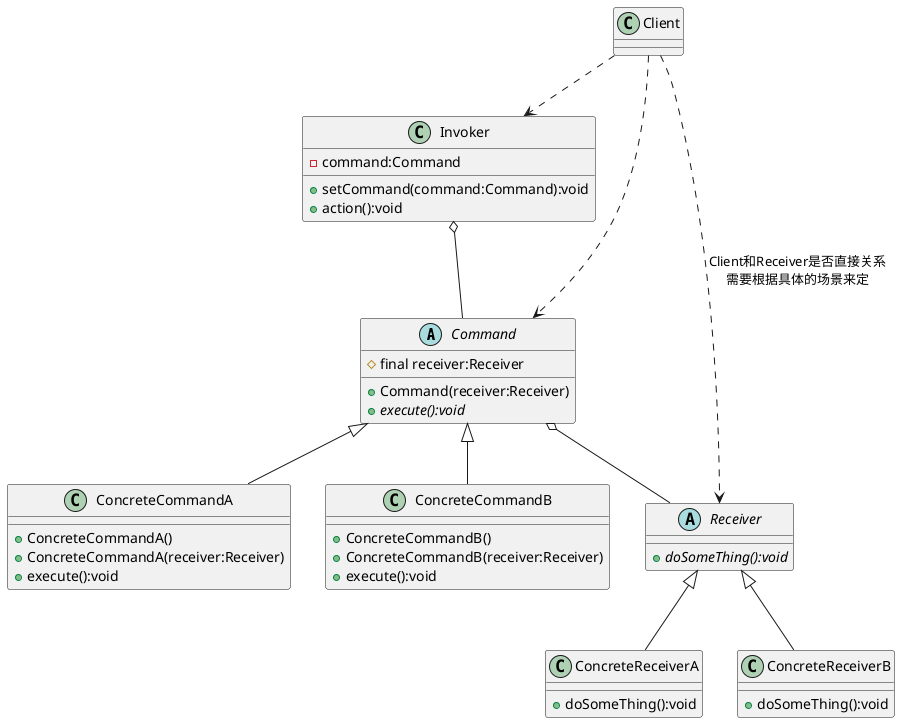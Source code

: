 @startuml

abstract class Command {
    # final receiver:Receiver
    + Command(receiver:Receiver)
    + {abstract} execute():void
}
class ConcreteCommandA {
    + ConcreteCommandA()
    + ConcreteCommandA(receiver:Receiver)
    + execute():void
}

class ConcreteCommandB {
    + ConcreteCommandB()
    + ConcreteCommandB(receiver:Receiver)
    + execute():void
}

abstract class Receiver{
    + {abstract} doSomeThing():void
}
class ConcreteReceiverA {
    + doSomeThing():void
}
class ConcreteReceiverB {
    + doSomeThing():void
}
class Invoker {
    - command:Command
    + setCommand(command:Command):void
    + action():void
}

Invoker o-- Command
Receiver <|-- ConcreteReceiverA
Receiver <|-- ConcreteReceiverB
Command <|-- ConcreteCommandA
Command <|-- ConcreteCommandB
Command o-- Receiver
Client ..> Invoker
Client ..> Command
Client ..> Receiver : Client和Receiver是否直接关系\n需要根据具体的场景来定

@enduml
